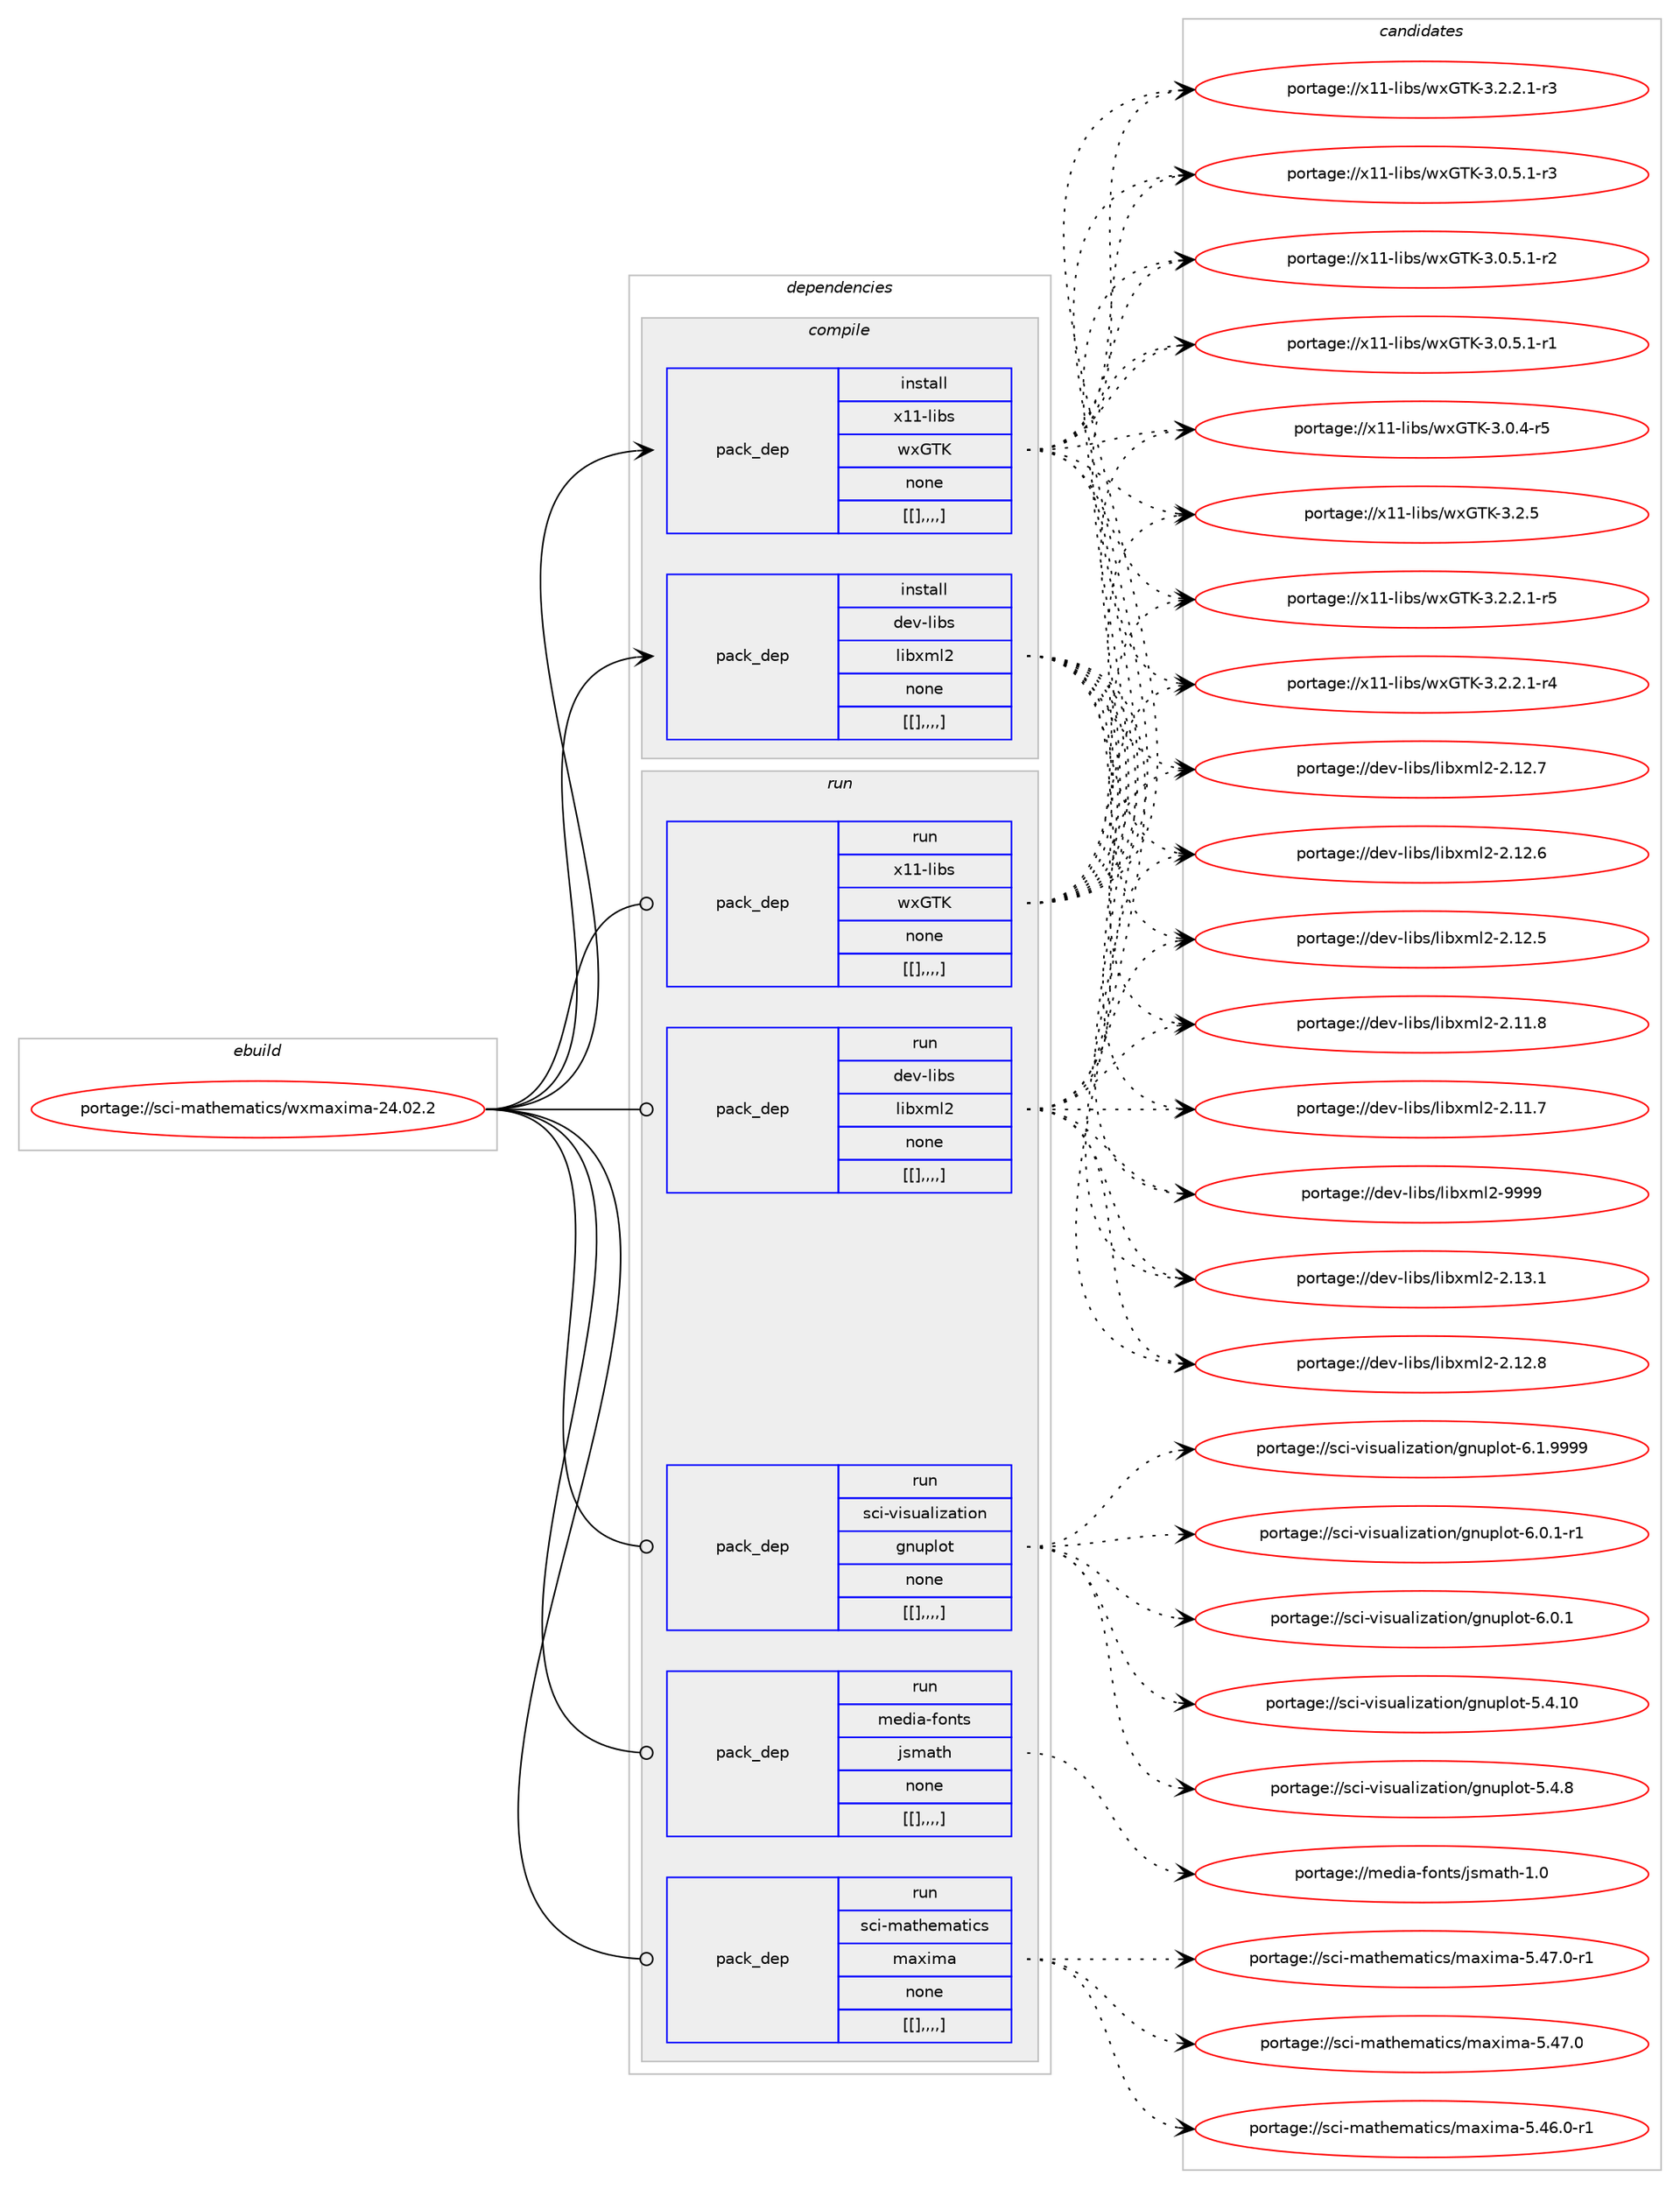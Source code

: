 digraph prolog {

# *************
# Graph options
# *************

newrank=true;
concentrate=true;
compound=true;
graph [rankdir=LR,fontname=Helvetica,fontsize=10,ranksep=1.5];#, ranksep=2.5, nodesep=0.2];
edge  [arrowhead=vee];
node  [fontname=Helvetica,fontsize=10];

# **********
# The ebuild
# **********

subgraph cluster_leftcol {
color=gray;
label=<<i>ebuild</i>>;
id [label="portage://sci-mathematics/wxmaxima-24.02.2", color=red, width=4, href="../sci-mathematics/wxmaxima-24.02.2.svg"];
}

# ****************
# The dependencies
# ****************

subgraph cluster_midcol {
color=gray;
label=<<i>dependencies</i>>;
subgraph cluster_compile {
fillcolor="#eeeeee";
style=filled;
label=<<i>compile</i>>;
subgraph pack310389 {
dependency426206 [label=<<TABLE BORDER="0" CELLBORDER="1" CELLSPACING="0" CELLPADDING="4" WIDTH="220"><TR><TD ROWSPAN="6" CELLPADDING="30">pack_dep</TD></TR><TR><TD WIDTH="110">install</TD></TR><TR><TD>dev-libs</TD></TR><TR><TD>libxml2</TD></TR><TR><TD>none</TD></TR><TR><TD>[[],,,,]</TD></TR></TABLE>>, shape=none, color=blue];
}
id:e -> dependency426206:w [weight=20,style="solid",arrowhead="vee"];
subgraph pack310390 {
dependency426207 [label=<<TABLE BORDER="0" CELLBORDER="1" CELLSPACING="0" CELLPADDING="4" WIDTH="220"><TR><TD ROWSPAN="6" CELLPADDING="30">pack_dep</TD></TR><TR><TD WIDTH="110">install</TD></TR><TR><TD>x11-libs</TD></TR><TR><TD>wxGTK</TD></TR><TR><TD>none</TD></TR><TR><TD>[[],,,,]</TD></TR></TABLE>>, shape=none, color=blue];
}
id:e -> dependency426207:w [weight=20,style="solid",arrowhead="vee"];
}
subgraph cluster_compileandrun {
fillcolor="#eeeeee";
style=filled;
label=<<i>compile and run</i>>;
}
subgraph cluster_run {
fillcolor="#eeeeee";
style=filled;
label=<<i>run</i>>;
subgraph pack310391 {
dependency426208 [label=<<TABLE BORDER="0" CELLBORDER="1" CELLSPACING="0" CELLPADDING="4" WIDTH="220"><TR><TD ROWSPAN="6" CELLPADDING="30">pack_dep</TD></TR><TR><TD WIDTH="110">run</TD></TR><TR><TD>dev-libs</TD></TR><TR><TD>libxml2</TD></TR><TR><TD>none</TD></TR><TR><TD>[[],,,,]</TD></TR></TABLE>>, shape=none, color=blue];
}
id:e -> dependency426208:w [weight=20,style="solid",arrowhead="odot"];
subgraph pack310392 {
dependency426209 [label=<<TABLE BORDER="0" CELLBORDER="1" CELLSPACING="0" CELLPADDING="4" WIDTH="220"><TR><TD ROWSPAN="6" CELLPADDING="30">pack_dep</TD></TR><TR><TD WIDTH="110">run</TD></TR><TR><TD>media-fonts</TD></TR><TR><TD>jsmath</TD></TR><TR><TD>none</TD></TR><TR><TD>[[],,,,]</TD></TR></TABLE>>, shape=none, color=blue];
}
id:e -> dependency426209:w [weight=20,style="solid",arrowhead="odot"];
subgraph pack310393 {
dependency426210 [label=<<TABLE BORDER="0" CELLBORDER="1" CELLSPACING="0" CELLPADDING="4" WIDTH="220"><TR><TD ROWSPAN="6" CELLPADDING="30">pack_dep</TD></TR><TR><TD WIDTH="110">run</TD></TR><TR><TD>sci-mathematics</TD></TR><TR><TD>maxima</TD></TR><TR><TD>none</TD></TR><TR><TD>[[],,,,]</TD></TR></TABLE>>, shape=none, color=blue];
}
id:e -> dependency426210:w [weight=20,style="solid",arrowhead="odot"];
subgraph pack310394 {
dependency426211 [label=<<TABLE BORDER="0" CELLBORDER="1" CELLSPACING="0" CELLPADDING="4" WIDTH="220"><TR><TD ROWSPAN="6" CELLPADDING="30">pack_dep</TD></TR><TR><TD WIDTH="110">run</TD></TR><TR><TD>sci-visualization</TD></TR><TR><TD>gnuplot</TD></TR><TR><TD>none</TD></TR><TR><TD>[[],,,,]</TD></TR></TABLE>>, shape=none, color=blue];
}
id:e -> dependency426211:w [weight=20,style="solid",arrowhead="odot"];
subgraph pack310395 {
dependency426212 [label=<<TABLE BORDER="0" CELLBORDER="1" CELLSPACING="0" CELLPADDING="4" WIDTH="220"><TR><TD ROWSPAN="6" CELLPADDING="30">pack_dep</TD></TR><TR><TD WIDTH="110">run</TD></TR><TR><TD>x11-libs</TD></TR><TR><TD>wxGTK</TD></TR><TR><TD>none</TD></TR><TR><TD>[[],,,,]</TD></TR></TABLE>>, shape=none, color=blue];
}
id:e -> dependency426212:w [weight=20,style="solid",arrowhead="odot"];
}
}

# **************
# The candidates
# **************

subgraph cluster_choices {
rank=same;
color=gray;
label=<<i>candidates</i>>;

subgraph choice310389 {
color=black;
nodesep=1;
choice10010111845108105981154710810598120109108504557575757 [label="portage://dev-libs/libxml2-9999", color=red, width=4,href="../dev-libs/libxml2-9999.svg"];
choice100101118451081059811547108105981201091085045504649514649 [label="portage://dev-libs/libxml2-2.13.1", color=red, width=4,href="../dev-libs/libxml2-2.13.1.svg"];
choice100101118451081059811547108105981201091085045504649504656 [label="portage://dev-libs/libxml2-2.12.8", color=red, width=4,href="../dev-libs/libxml2-2.12.8.svg"];
choice100101118451081059811547108105981201091085045504649504655 [label="portage://dev-libs/libxml2-2.12.7", color=red, width=4,href="../dev-libs/libxml2-2.12.7.svg"];
choice100101118451081059811547108105981201091085045504649504654 [label="portage://dev-libs/libxml2-2.12.6", color=red, width=4,href="../dev-libs/libxml2-2.12.6.svg"];
choice100101118451081059811547108105981201091085045504649504653 [label="portage://dev-libs/libxml2-2.12.5", color=red, width=4,href="../dev-libs/libxml2-2.12.5.svg"];
choice100101118451081059811547108105981201091085045504649494656 [label="portage://dev-libs/libxml2-2.11.8", color=red, width=4,href="../dev-libs/libxml2-2.11.8.svg"];
choice100101118451081059811547108105981201091085045504649494655 [label="portage://dev-libs/libxml2-2.11.7", color=red, width=4,href="../dev-libs/libxml2-2.11.7.svg"];
dependency426206:e -> choice10010111845108105981154710810598120109108504557575757:w [style=dotted,weight="100"];
dependency426206:e -> choice100101118451081059811547108105981201091085045504649514649:w [style=dotted,weight="100"];
dependency426206:e -> choice100101118451081059811547108105981201091085045504649504656:w [style=dotted,weight="100"];
dependency426206:e -> choice100101118451081059811547108105981201091085045504649504655:w [style=dotted,weight="100"];
dependency426206:e -> choice100101118451081059811547108105981201091085045504649504654:w [style=dotted,weight="100"];
dependency426206:e -> choice100101118451081059811547108105981201091085045504649504653:w [style=dotted,weight="100"];
dependency426206:e -> choice100101118451081059811547108105981201091085045504649494656:w [style=dotted,weight="100"];
dependency426206:e -> choice100101118451081059811547108105981201091085045504649494655:w [style=dotted,weight="100"];
}
subgraph choice310390 {
color=black;
nodesep=1;
choice1204949451081059811547119120718475455146504653 [label="portage://x11-libs/wxGTK-3.2.5", color=red, width=4,href="../x11-libs/wxGTK-3.2.5.svg"];
choice120494945108105981154711912071847545514650465046494511453 [label="portage://x11-libs/wxGTK-3.2.2.1-r5", color=red, width=4,href="../x11-libs/wxGTK-3.2.2.1-r5.svg"];
choice120494945108105981154711912071847545514650465046494511452 [label="portage://x11-libs/wxGTK-3.2.2.1-r4", color=red, width=4,href="../x11-libs/wxGTK-3.2.2.1-r4.svg"];
choice120494945108105981154711912071847545514650465046494511451 [label="portage://x11-libs/wxGTK-3.2.2.1-r3", color=red, width=4,href="../x11-libs/wxGTK-3.2.2.1-r3.svg"];
choice120494945108105981154711912071847545514648465346494511451 [label="portage://x11-libs/wxGTK-3.0.5.1-r3", color=red, width=4,href="../x11-libs/wxGTK-3.0.5.1-r3.svg"];
choice120494945108105981154711912071847545514648465346494511450 [label="portage://x11-libs/wxGTK-3.0.5.1-r2", color=red, width=4,href="../x11-libs/wxGTK-3.0.5.1-r2.svg"];
choice120494945108105981154711912071847545514648465346494511449 [label="portage://x11-libs/wxGTK-3.0.5.1-r1", color=red, width=4,href="../x11-libs/wxGTK-3.0.5.1-r1.svg"];
choice12049494510810598115471191207184754551464846524511453 [label="portage://x11-libs/wxGTK-3.0.4-r5", color=red, width=4,href="../x11-libs/wxGTK-3.0.4-r5.svg"];
dependency426207:e -> choice1204949451081059811547119120718475455146504653:w [style=dotted,weight="100"];
dependency426207:e -> choice120494945108105981154711912071847545514650465046494511453:w [style=dotted,weight="100"];
dependency426207:e -> choice120494945108105981154711912071847545514650465046494511452:w [style=dotted,weight="100"];
dependency426207:e -> choice120494945108105981154711912071847545514650465046494511451:w [style=dotted,weight="100"];
dependency426207:e -> choice120494945108105981154711912071847545514648465346494511451:w [style=dotted,weight="100"];
dependency426207:e -> choice120494945108105981154711912071847545514648465346494511450:w [style=dotted,weight="100"];
dependency426207:e -> choice120494945108105981154711912071847545514648465346494511449:w [style=dotted,weight="100"];
dependency426207:e -> choice12049494510810598115471191207184754551464846524511453:w [style=dotted,weight="100"];
}
subgraph choice310391 {
color=black;
nodesep=1;
choice10010111845108105981154710810598120109108504557575757 [label="portage://dev-libs/libxml2-9999", color=red, width=4,href="../dev-libs/libxml2-9999.svg"];
choice100101118451081059811547108105981201091085045504649514649 [label="portage://dev-libs/libxml2-2.13.1", color=red, width=4,href="../dev-libs/libxml2-2.13.1.svg"];
choice100101118451081059811547108105981201091085045504649504656 [label="portage://dev-libs/libxml2-2.12.8", color=red, width=4,href="../dev-libs/libxml2-2.12.8.svg"];
choice100101118451081059811547108105981201091085045504649504655 [label="portage://dev-libs/libxml2-2.12.7", color=red, width=4,href="../dev-libs/libxml2-2.12.7.svg"];
choice100101118451081059811547108105981201091085045504649504654 [label="portage://dev-libs/libxml2-2.12.6", color=red, width=4,href="../dev-libs/libxml2-2.12.6.svg"];
choice100101118451081059811547108105981201091085045504649504653 [label="portage://dev-libs/libxml2-2.12.5", color=red, width=4,href="../dev-libs/libxml2-2.12.5.svg"];
choice100101118451081059811547108105981201091085045504649494656 [label="portage://dev-libs/libxml2-2.11.8", color=red, width=4,href="../dev-libs/libxml2-2.11.8.svg"];
choice100101118451081059811547108105981201091085045504649494655 [label="portage://dev-libs/libxml2-2.11.7", color=red, width=4,href="../dev-libs/libxml2-2.11.7.svg"];
dependency426208:e -> choice10010111845108105981154710810598120109108504557575757:w [style=dotted,weight="100"];
dependency426208:e -> choice100101118451081059811547108105981201091085045504649514649:w [style=dotted,weight="100"];
dependency426208:e -> choice100101118451081059811547108105981201091085045504649504656:w [style=dotted,weight="100"];
dependency426208:e -> choice100101118451081059811547108105981201091085045504649504655:w [style=dotted,weight="100"];
dependency426208:e -> choice100101118451081059811547108105981201091085045504649504654:w [style=dotted,weight="100"];
dependency426208:e -> choice100101118451081059811547108105981201091085045504649504653:w [style=dotted,weight="100"];
dependency426208:e -> choice100101118451081059811547108105981201091085045504649494656:w [style=dotted,weight="100"];
dependency426208:e -> choice100101118451081059811547108105981201091085045504649494655:w [style=dotted,weight="100"];
}
subgraph choice310392 {
color=black;
nodesep=1;
choice1091011001059745102111110116115471061151099711610445494648 [label="portage://media-fonts/jsmath-1.0", color=red, width=4,href="../media-fonts/jsmath-1.0.svg"];
dependency426209:e -> choice1091011001059745102111110116115471061151099711610445494648:w [style=dotted,weight="100"];
}
subgraph choice310393 {
color=black;
nodesep=1;
choice1159910545109971161041011099711610599115471099712010510997455346525546484511449 [label="portage://sci-mathematics/maxima-5.47.0-r1", color=red, width=4,href="../sci-mathematics/maxima-5.47.0-r1.svg"];
choice115991054510997116104101109971161059911547109971201051099745534652554648 [label="portage://sci-mathematics/maxima-5.47.0", color=red, width=4,href="../sci-mathematics/maxima-5.47.0.svg"];
choice1159910545109971161041011099711610599115471099712010510997455346525446484511449 [label="portage://sci-mathematics/maxima-5.46.0-r1", color=red, width=4,href="../sci-mathematics/maxima-5.46.0-r1.svg"];
dependency426210:e -> choice1159910545109971161041011099711610599115471099712010510997455346525546484511449:w [style=dotted,weight="100"];
dependency426210:e -> choice115991054510997116104101109971161059911547109971201051099745534652554648:w [style=dotted,weight="100"];
dependency426210:e -> choice1159910545109971161041011099711610599115471099712010510997455346525446484511449:w [style=dotted,weight="100"];
}
subgraph choice310394 {
color=black;
nodesep=1;
choice1159910545118105115117971081051229711610511111047103110117112108111116455446494657575757 [label="portage://sci-visualization/gnuplot-6.1.9999", color=red, width=4,href="../sci-visualization/gnuplot-6.1.9999.svg"];
choice11599105451181051151179710810512297116105111110471031101171121081111164554464846494511449 [label="portage://sci-visualization/gnuplot-6.0.1-r1", color=red, width=4,href="../sci-visualization/gnuplot-6.0.1-r1.svg"];
choice1159910545118105115117971081051229711610511111047103110117112108111116455446484649 [label="portage://sci-visualization/gnuplot-6.0.1", color=red, width=4,href="../sci-visualization/gnuplot-6.0.1.svg"];
choice115991054511810511511797108105122971161051111104710311011711210811111645534652464948 [label="portage://sci-visualization/gnuplot-5.4.10", color=red, width=4,href="../sci-visualization/gnuplot-5.4.10.svg"];
choice1159910545118105115117971081051229711610511111047103110117112108111116455346524656 [label="portage://sci-visualization/gnuplot-5.4.8", color=red, width=4,href="../sci-visualization/gnuplot-5.4.8.svg"];
dependency426211:e -> choice1159910545118105115117971081051229711610511111047103110117112108111116455446494657575757:w [style=dotted,weight="100"];
dependency426211:e -> choice11599105451181051151179710810512297116105111110471031101171121081111164554464846494511449:w [style=dotted,weight="100"];
dependency426211:e -> choice1159910545118105115117971081051229711610511111047103110117112108111116455446484649:w [style=dotted,weight="100"];
dependency426211:e -> choice115991054511810511511797108105122971161051111104710311011711210811111645534652464948:w [style=dotted,weight="100"];
dependency426211:e -> choice1159910545118105115117971081051229711610511111047103110117112108111116455346524656:w [style=dotted,weight="100"];
}
subgraph choice310395 {
color=black;
nodesep=1;
choice1204949451081059811547119120718475455146504653 [label="portage://x11-libs/wxGTK-3.2.5", color=red, width=4,href="../x11-libs/wxGTK-3.2.5.svg"];
choice120494945108105981154711912071847545514650465046494511453 [label="portage://x11-libs/wxGTK-3.2.2.1-r5", color=red, width=4,href="../x11-libs/wxGTK-3.2.2.1-r5.svg"];
choice120494945108105981154711912071847545514650465046494511452 [label="portage://x11-libs/wxGTK-3.2.2.1-r4", color=red, width=4,href="../x11-libs/wxGTK-3.2.2.1-r4.svg"];
choice120494945108105981154711912071847545514650465046494511451 [label="portage://x11-libs/wxGTK-3.2.2.1-r3", color=red, width=4,href="../x11-libs/wxGTK-3.2.2.1-r3.svg"];
choice120494945108105981154711912071847545514648465346494511451 [label="portage://x11-libs/wxGTK-3.0.5.1-r3", color=red, width=4,href="../x11-libs/wxGTK-3.0.5.1-r3.svg"];
choice120494945108105981154711912071847545514648465346494511450 [label="portage://x11-libs/wxGTK-3.0.5.1-r2", color=red, width=4,href="../x11-libs/wxGTK-3.0.5.1-r2.svg"];
choice120494945108105981154711912071847545514648465346494511449 [label="portage://x11-libs/wxGTK-3.0.5.1-r1", color=red, width=4,href="../x11-libs/wxGTK-3.0.5.1-r1.svg"];
choice12049494510810598115471191207184754551464846524511453 [label="portage://x11-libs/wxGTK-3.0.4-r5", color=red, width=4,href="../x11-libs/wxGTK-3.0.4-r5.svg"];
dependency426212:e -> choice1204949451081059811547119120718475455146504653:w [style=dotted,weight="100"];
dependency426212:e -> choice120494945108105981154711912071847545514650465046494511453:w [style=dotted,weight="100"];
dependency426212:e -> choice120494945108105981154711912071847545514650465046494511452:w [style=dotted,weight="100"];
dependency426212:e -> choice120494945108105981154711912071847545514650465046494511451:w [style=dotted,weight="100"];
dependency426212:e -> choice120494945108105981154711912071847545514648465346494511451:w [style=dotted,weight="100"];
dependency426212:e -> choice120494945108105981154711912071847545514648465346494511450:w [style=dotted,weight="100"];
dependency426212:e -> choice120494945108105981154711912071847545514648465346494511449:w [style=dotted,weight="100"];
dependency426212:e -> choice12049494510810598115471191207184754551464846524511453:w [style=dotted,weight="100"];
}
}

}
